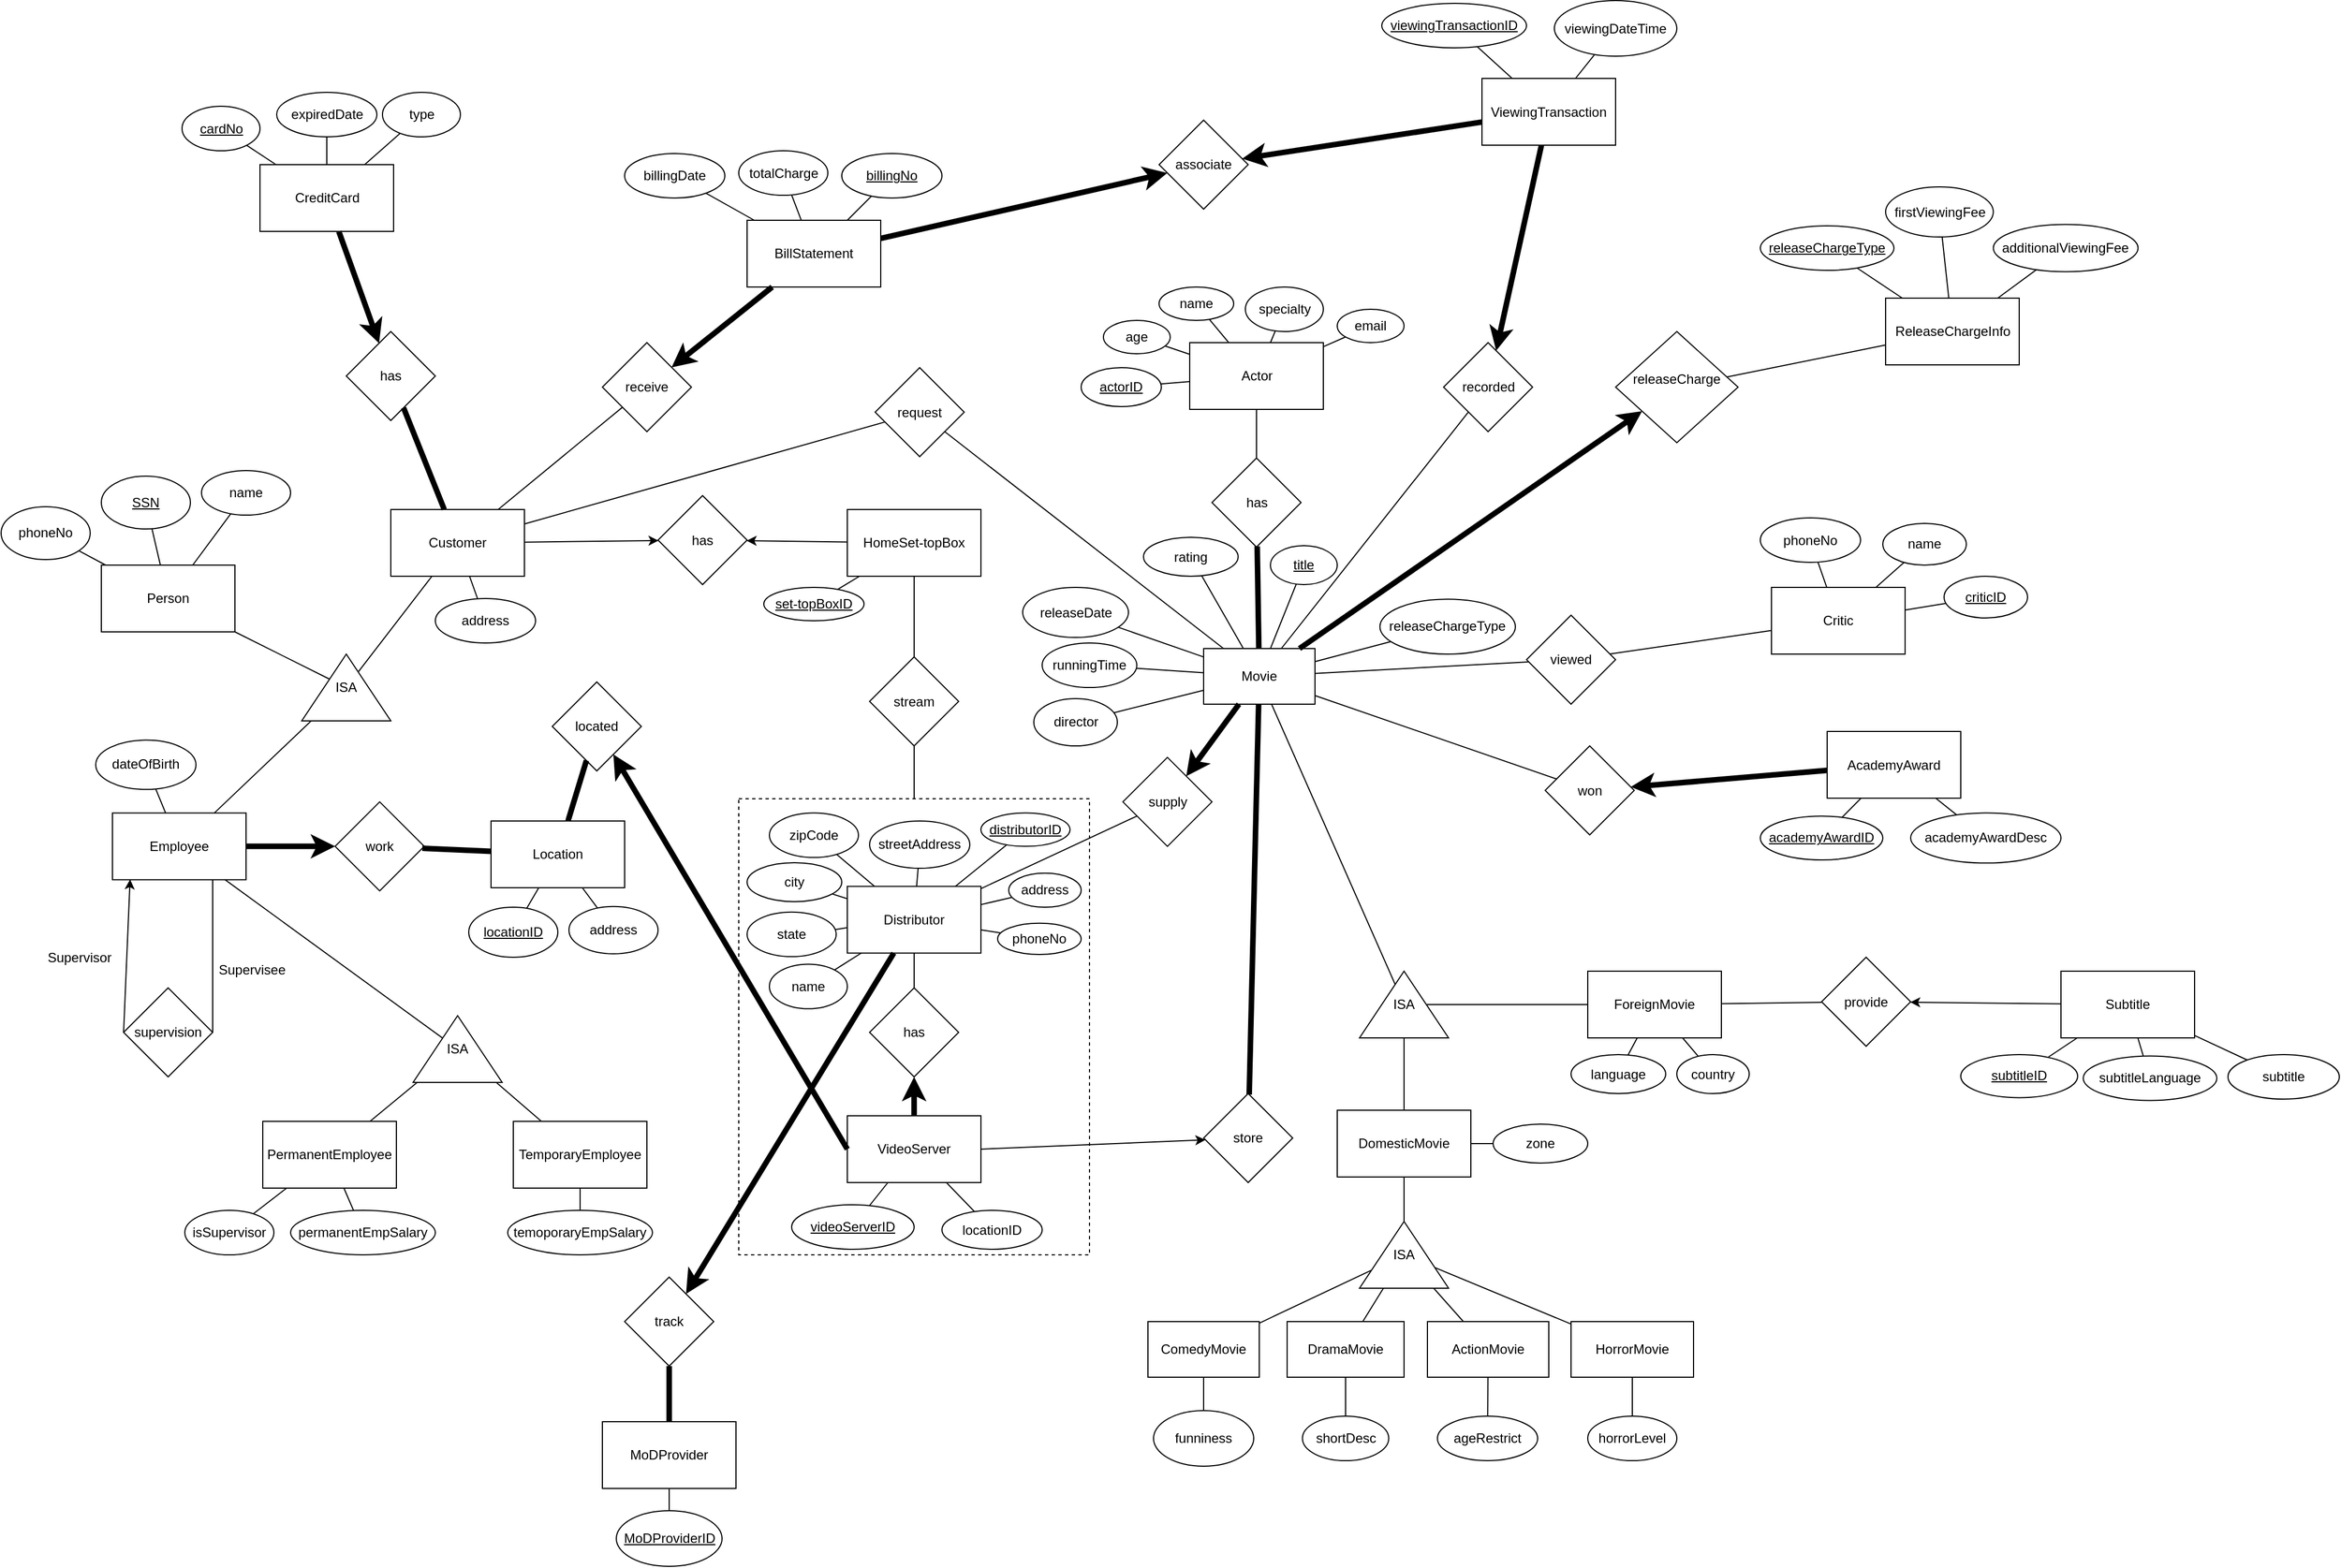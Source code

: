 <mxfile version="21.0.8" type="google"><diagram name="Page-1" id="NaeqsfuzxtuKHwmUQRIC"><mxGraphModel grid="1" page="1" gridSize="10" guides="1" tooltips="1" connect="1" arrows="1" fold="1" pageScale="1" pageWidth="850" pageHeight="1100" math="0" shadow="0"><root><mxCell id="0"/><mxCell id="1" parent="0"/><mxCell id="hzT72d4qorOlu4QPs-4E-82" value="" style="rounded=0;whiteSpace=wrap;html=1;fillStyle=auto;dashed=1;fillColor=none;" vertex="1" parent="1"><mxGeometry x="-257.5" y="90" width="315" height="410" as="geometry"/></mxCell><mxCell id="NThB_Rd1efA3MQMjdHlC-5" value="Movie" style="whiteSpace=wrap;html=1;" vertex="1" parent="1"><mxGeometry x="160" y="-45" width="100" height="50" as="geometry"/></mxCell><mxCell id="NThB_Rd1efA3MQMjdHlC-2" value="VideoServer" style="whiteSpace=wrap;html=1;" vertex="1" parent="1"><mxGeometry x="-160" y="375" width="120" height="60" as="geometry"/></mxCell><mxCell id="NThB_Rd1efA3MQMjdHlC-6" value="&lt;u&gt;title&lt;/u&gt;" style="ellipse;whiteSpace=wrap;html=1;" vertex="1" parent="1"><mxGeometry x="220" y="-137.5" width="60" height="35" as="geometry"/></mxCell><mxCell id="NThB_Rd1efA3MQMjdHlC-7" value="releaseDate" style="ellipse;whiteSpace=wrap;html=1;" vertex="1" parent="1"><mxGeometry x="-2.5" y="-100" width="95" height="45" as="geometry"/></mxCell><mxCell id="NThB_Rd1efA3MQMjdHlC-8" value="rating" style="ellipse;whiteSpace=wrap;html=1;" vertex="1" parent="1"><mxGeometry x="106" y="-145" width="85" height="35" as="geometry"/></mxCell><mxCell id="NThB_Rd1efA3MQMjdHlC-9" value="runningTime" style="ellipse;whiteSpace=wrap;html=1;" vertex="1" parent="1"><mxGeometry x="15" y="-50" width="85" height="40" as="geometry"/></mxCell><mxCell id="NThB_Rd1efA3MQMjdHlC-10" value="director" style="ellipse;whiteSpace=wrap;html=1;" vertex="1" parent="1"><mxGeometry x="7.5" width="75" height="42.5" as="geometry"/></mxCell><mxCell id="NThB_Rd1efA3MQMjdHlC-13" value="ForeignMovie" style="rounded=0;whiteSpace=wrap;html=1;" vertex="1" parent="1"><mxGeometry x="505" y="245" width="120" height="60" as="geometry"/></mxCell><mxCell id="NThB_Rd1efA3MQMjdHlC-14" value="DomesticMovie" style="rounded=0;whiteSpace=wrap;html=1;" vertex="1" parent="1"><mxGeometry x="280" y="370" width="120" height="60" as="geometry"/></mxCell><mxCell id="NThB_Rd1efA3MQMjdHlC-15" value="ISA" style="triangle;whiteSpace=wrap;html=1;direction=north;" vertex="1" parent="1"><mxGeometry x="300" y="245" width="80" height="60" as="geometry"/></mxCell><mxCell id="NThB_Rd1efA3MQMjdHlC-25" value="Critic" style="whiteSpace=wrap;html=1;" vertex="1" parent="1"><mxGeometry x="670" y="-100" width="120" height="60" as="geometry"/></mxCell><mxCell id="NThB_Rd1efA3MQMjdHlC-26" value="phoneNo" style="ellipse;whiteSpace=wrap;html=1;" vertex="1" parent="1"><mxGeometry x="660" y="-162.5" width="90" height="40" as="geometry"/></mxCell><mxCell id="NThB_Rd1efA3MQMjdHlC-27" value="name" style="ellipse;whiteSpace=wrap;html=1;" vertex="1" parent="1"><mxGeometry x="770" y="-157.5" width="75" height="37.5" as="geometry"/></mxCell><mxCell id="NThB_Rd1efA3MQMjdHlC-30" value="AcademyAward" style="whiteSpace=wrap;html=1;" vertex="1" parent="1"><mxGeometry x="720" y="29.5" width="120" height="60" as="geometry"/></mxCell><mxCell id="NThB_Rd1efA3MQMjdHlC-34" value="&lt;u&gt;videoServerID&lt;/u&gt;" style="ellipse;whiteSpace=wrap;html=1;" vertex="1" parent="1"><mxGeometry x="-210" y="455" width="110" height="40" as="geometry"/></mxCell><mxCell id="NThB_Rd1efA3MQMjdHlC-35" value="locationID" style="ellipse;whiteSpace=wrap;html=1;" vertex="1" parent="1"><mxGeometry x="-75" y="460" width="90" height="35" as="geometry"/></mxCell><mxCell id="NThB_Rd1efA3MQMjdHlC-36" value="request" style="rhombus;whiteSpace=wrap;html=1;" vertex="1" parent="1"><mxGeometry x="-135" y="-297.5" width="80" height="80" as="geometry"/></mxCell><mxCell id="NThB_Rd1efA3MQMjdHlC-37" value="stream" style="rhombus;whiteSpace=wrap;html=1;" vertex="1" parent="1"><mxGeometry x="-140" y="-37.5" width="80" height="80" as="geometry"/></mxCell><mxCell id="NThB_Rd1efA3MQMjdHlC-40" value="store" style="rhombus;whiteSpace=wrap;html=1;" vertex="1" parent="1"><mxGeometry x="160" y="355" width="80" height="80" as="geometry"/></mxCell><mxCell id="NThB_Rd1efA3MQMjdHlC-41" value="" style="endArrow=classic;html=1;rounded=0;exitX=1;exitY=0.5;exitDx=0;exitDy=0;" edge="1" parent="1" source="NThB_Rd1efA3MQMjdHlC-2" target="NThB_Rd1efA3MQMjdHlC-40"><mxGeometry width="50" height="50" relative="1" as="geometry"><mxPoint x="160" y="380" as="sourcePoint"/><mxPoint x="210" y="330" as="targetPoint"/></mxGeometry></mxCell><mxCell id="NThB_Rd1efA3MQMjdHlC-42" value="" style="endArrow=none;html=1;rounded=0;strokeWidth=5;" edge="1" parent="1" source="NThB_Rd1efA3MQMjdHlC-40" target="NThB_Rd1efA3MQMjdHlC-5"><mxGeometry width="50" height="50" relative="1" as="geometry"><mxPoint x="160" y="380" as="sourcePoint"/><mxPoint x="210" y="330" as="targetPoint"/></mxGeometry></mxCell><mxCell id="NThB_Rd1efA3MQMjdHlC-43" value="Employee" style="whiteSpace=wrap;html=1;" vertex="1" parent="1"><mxGeometry x="-820" y="102.81" width="120" height="60" as="geometry"/></mxCell><mxCell id="NThB_Rd1efA3MQMjdHlC-44" value="name" style="ellipse;whiteSpace=wrap;html=1;" vertex="1" parent="1"><mxGeometry x="-740" y="-205" width="80" height="40" as="geometry"/></mxCell><mxCell id="NThB_Rd1efA3MQMjdHlC-45" value="&lt;u&gt;SSN&lt;/u&gt;" style="ellipse;whiteSpace=wrap;html=1;" vertex="1" parent="1"><mxGeometry x="-830" y="-200" width="80" height="47.5" as="geometry"/></mxCell><mxCell id="NThB_Rd1efA3MQMjdHlC-46" value="dateOfBirth" style="ellipse;whiteSpace=wrap;html=1;" vertex="1" parent="1"><mxGeometry x="-835" y="37.31" width="90" height="44.37" as="geometry"/></mxCell><mxCell id="NThB_Rd1efA3MQMjdHlC-49" value="phoneNo" style="ellipse;whiteSpace=wrap;html=1;" vertex="1" parent="1"><mxGeometry x="-920" y="-172.5" width="80" height="47.5" as="geometry"/></mxCell><mxCell id="NThB_Rd1efA3MQMjdHlC-52" value="ISA" style="triangle;whiteSpace=wrap;html=1;direction=north;" vertex="1" parent="1"><mxGeometry x="-550" y="285" width="80" height="60" as="geometry"/></mxCell><mxCell id="NThB_Rd1efA3MQMjdHlC-53" value="PermanentEmployee" style="whiteSpace=wrap;html=1;" vertex="1" parent="1"><mxGeometry x="-685" y="380" width="120" height="60" as="geometry"/></mxCell><mxCell id="NThB_Rd1efA3MQMjdHlC-54" value="TemporaryEmployee" style="whiteSpace=wrap;html=1;" vertex="1" parent="1"><mxGeometry x="-460" y="380" width="120" height="60" as="geometry"/></mxCell><mxCell id="NThB_Rd1efA3MQMjdHlC-56" value="&lt;div&gt;Location&lt;/div&gt;" style="whiteSpace=wrap;html=1;" vertex="1" parent="1"><mxGeometry x="-480" y="110" width="120" height="60" as="geometry"/></mxCell><mxCell id="NThB_Rd1efA3MQMjdHlC-57" value="&lt;u&gt;locationID&lt;/u&gt;" style="ellipse;whiteSpace=wrap;html=1;" vertex="1" parent="1"><mxGeometry x="-500" y="187.5" width="80" height="45" as="geometry"/></mxCell><mxCell id="NThB_Rd1efA3MQMjdHlC-58" value="address" style="ellipse;whiteSpace=wrap;html=1;" vertex="1" parent="1"><mxGeometry x="-410" y="186.88" width="80" height="42.5" as="geometry"/></mxCell><mxCell id="NThB_Rd1efA3MQMjdHlC-59" value="work" style="rhombus;whiteSpace=wrap;html=1;" vertex="1" parent="1"><mxGeometry x="-620" y="92.81" width="80" height="80" as="geometry"/></mxCell><mxCell id="NThB_Rd1efA3MQMjdHlC-60" value="located" style="rhombus;whiteSpace=wrap;html=1;" vertex="1" parent="1"><mxGeometry x="-425" y="-15" width="80" height="80" as="geometry"/></mxCell><mxCell id="NThB_Rd1efA3MQMjdHlC-62" value="" style="endArrow=classic;html=1;rounded=0;exitX=0;exitY=0.5;exitDx=0;exitDy=0;strokeWidth=5;" edge="1" parent="1" source="NThB_Rd1efA3MQMjdHlC-2" target="NThB_Rd1efA3MQMjdHlC-60"><mxGeometry width="50" height="50" relative="1" as="geometry"><mxPoint x="-370" y="380" as="sourcePoint"/><mxPoint x="-320" y="330" as="targetPoint"/></mxGeometry></mxCell><mxCell id="NThB_Rd1efA3MQMjdHlC-63" value="" style="endArrow=none;html=1;rounded=0;strokeWidth=5;" edge="1" parent="1" source="NThB_Rd1efA3MQMjdHlC-56" target="NThB_Rd1efA3MQMjdHlC-60"><mxGeometry width="50" height="50" relative="1" as="geometry"><mxPoint x="-370" y="380" as="sourcePoint"/><mxPoint x="-320" y="330" as="targetPoint"/></mxGeometry></mxCell><mxCell id="NThB_Rd1efA3MQMjdHlC-65" value="" style="endArrow=classic;html=1;rounded=0;strokeWidth=5;" edge="1" parent="1" source="NThB_Rd1efA3MQMjdHlC-43" target="NThB_Rd1efA3MQMjdHlC-59"><mxGeometry width="50" height="50" relative="1" as="geometry"><mxPoint x="-590" y="380" as="sourcePoint"/><mxPoint x="-540" y="330" as="targetPoint"/></mxGeometry></mxCell><mxCell id="NThB_Rd1efA3MQMjdHlC-70" value="Person" style="whiteSpace=wrap;html=1;" vertex="1" parent="1"><mxGeometry x="-830" y="-120" width="120" height="60" as="geometry"/></mxCell><mxCell id="NThB_Rd1efA3MQMjdHlC-71" value="ISA" style="triangle;whiteSpace=wrap;html=1;direction=north;" vertex="1" parent="1"><mxGeometry x="-650" y="-40" width="80" height="60" as="geometry"/></mxCell><mxCell id="NThB_Rd1efA3MQMjdHlC-73" value="CreditCard" style="rounded=0;whiteSpace=wrap;html=1;" vertex="1" parent="1"><mxGeometry x="-687.5" y="-480" width="120" height="60" as="geometry"/></mxCell><mxCell id="NThB_Rd1efA3MQMjdHlC-74" value="Customer" style="rounded=0;whiteSpace=wrap;html=1;" vertex="1" parent="1"><mxGeometry x="-570" y="-170" width="120" height="60" as="geometry"/></mxCell><mxCell id="NThB_Rd1efA3MQMjdHlC-76" value="type" style="ellipse;whiteSpace=wrap;html=1;" vertex="1" parent="1"><mxGeometry x="-577.5" y="-545" width="70" height="40" as="geometry"/></mxCell><mxCell id="NThB_Rd1efA3MQMjdHlC-77" value="&lt;u&gt;cardNo&lt;/u&gt;" style="ellipse;whiteSpace=wrap;html=1;" vertex="1" parent="1"><mxGeometry x="-757.5" y="-532.5" width="70" height="40" as="geometry"/></mxCell><mxCell id="NThB_Rd1efA3MQMjdHlC-78" value="expiredDate" style="ellipse;whiteSpace=wrap;html=1;" vertex="1" parent="1"><mxGeometry x="-672.5" y="-545" width="90" height="40" as="geometry"/></mxCell><mxCell id="NThB_Rd1efA3MQMjdHlC-79" value="has" style="rhombus;whiteSpace=wrap;html=1;" vertex="1" parent="1"><mxGeometry x="-610" y="-330" width="80" height="80" as="geometry"/></mxCell><mxCell id="NThB_Rd1efA3MQMjdHlC-80" value="" style="endArrow=none;html=1;rounded=0;" edge="1" parent="1" source="NThB_Rd1efA3MQMjdHlC-78" target="NThB_Rd1efA3MQMjdHlC-73"><mxGeometry width="50" height="50" relative="1" as="geometry"><mxPoint x="-187.5" y="95" as="sourcePoint"/><mxPoint x="-137.5" y="45" as="targetPoint"/></mxGeometry></mxCell><mxCell id="NThB_Rd1efA3MQMjdHlC-81" value="" style="endArrow=none;html=1;rounded=0;" edge="1" parent="1" source="NThB_Rd1efA3MQMjdHlC-76" target="NThB_Rd1efA3MQMjdHlC-73"><mxGeometry width="50" height="50" relative="1" as="geometry"><mxPoint x="-187.5" y="95" as="sourcePoint"/><mxPoint x="-137.5" y="45" as="targetPoint"/></mxGeometry></mxCell><mxCell id="NThB_Rd1efA3MQMjdHlC-82" value="" style="endArrow=none;html=1;rounded=0;" edge="1" parent="1" source="NThB_Rd1efA3MQMjdHlC-73" target="NThB_Rd1efA3MQMjdHlC-77"><mxGeometry width="50" height="50" relative="1" as="geometry"><mxPoint x="-187.5" y="95" as="sourcePoint"/><mxPoint x="-137.5" y="45" as="targetPoint"/></mxGeometry></mxCell><mxCell id="NThB_Rd1efA3MQMjdHlC-83" value="" style="endArrow=classic;html=1;rounded=0;strokeWidth=5;" edge="1" parent="1" source="NThB_Rd1efA3MQMjdHlC-73" target="NThB_Rd1efA3MQMjdHlC-79"><mxGeometry width="50" height="50" relative="1" as="geometry"><mxPoint x="-187.5" y="95" as="sourcePoint"/><mxPoint x="-137.5" y="45" as="targetPoint"/></mxGeometry></mxCell><mxCell id="NThB_Rd1efA3MQMjdHlC-84" value="" style="endArrow=none;html=1;rounded=0;strokeWidth=5;" edge="1" parent="1" source="NThB_Rd1efA3MQMjdHlC-74" target="NThB_Rd1efA3MQMjdHlC-79"><mxGeometry width="50" height="50" relative="1" as="geometry"><mxPoint x="-290" y="40" as="sourcePoint"/><mxPoint x="-240" y="-10" as="targetPoint"/></mxGeometry></mxCell><mxCell id="NThB_Rd1efA3MQMjdHlC-97" value="" style="endArrow=none;html=1;rounded=0;" edge="1" parent="1" source="NThB_Rd1efA3MQMjdHlC-70" target="NThB_Rd1efA3MQMjdHlC-71"><mxGeometry width="50" height="50" relative="1" as="geometry"><mxPoint x="-390" y="-170" as="sourcePoint"/><mxPoint x="-340" y="-220" as="targetPoint"/></mxGeometry></mxCell><mxCell id="NThB_Rd1efA3MQMjdHlC-98" value="" style="endArrow=none;html=1;rounded=0;" edge="1" parent="1" source="NThB_Rd1efA3MQMjdHlC-71" target="NThB_Rd1efA3MQMjdHlC-74"><mxGeometry width="50" height="50" relative="1" as="geometry"><mxPoint x="-390" y="-170" as="sourcePoint"/><mxPoint x="-340" y="-220" as="targetPoint"/></mxGeometry></mxCell><mxCell id="NThB_Rd1efA3MQMjdHlC-99" value="" style="endArrow=none;html=1;rounded=0;" edge="1" parent="1" source="NThB_Rd1efA3MQMjdHlC-71" target="NThB_Rd1efA3MQMjdHlC-43"><mxGeometry width="50" height="50" relative="1" as="geometry"><mxPoint x="-390" y="-170" as="sourcePoint"/><mxPoint x="-340" y="-220" as="targetPoint"/></mxGeometry></mxCell><mxCell id="NThB_Rd1efA3MQMjdHlC-100" value="BillStatement" style="whiteSpace=wrap;html=1;" vertex="1" parent="1"><mxGeometry x="-250" y="-430" width="120" height="60" as="geometry"/></mxCell><mxCell id="NThB_Rd1efA3MQMjdHlC-101" value="billingDate" style="ellipse;whiteSpace=wrap;html=1;" vertex="1" parent="1"><mxGeometry x="-360" y="-490" width="90" height="40" as="geometry"/></mxCell><mxCell id="NThB_Rd1efA3MQMjdHlC-102" value="&lt;u&gt;billingNo&lt;/u&gt;" style="ellipse;whiteSpace=wrap;html=1;" vertex="1" parent="1"><mxGeometry x="-165" y="-490" width="90" height="40" as="geometry"/></mxCell><mxCell id="NThB_Rd1efA3MQMjdHlC-104" value="totalCharge" style="ellipse;whiteSpace=wrap;html=1;" vertex="1" parent="1"><mxGeometry x="-257.5" y="-492.5" width="80" height="40" as="geometry"/></mxCell><mxCell id="NThB_Rd1efA3MQMjdHlC-108" value="" style="endArrow=none;html=1;rounded=0;" edge="1" parent="1" source="NThB_Rd1efA3MQMjdHlC-100" target="NThB_Rd1efA3MQMjdHlC-101"><mxGeometry width="50" height="50" relative="1" as="geometry"><mxPoint x="-40" y="-80" as="sourcePoint"/><mxPoint x="10" y="-130" as="targetPoint"/></mxGeometry></mxCell><mxCell id="NThB_Rd1efA3MQMjdHlC-109" value="" style="endArrow=none;html=1;rounded=0;" edge="1" parent="1" source="NThB_Rd1efA3MQMjdHlC-100" target="NThB_Rd1efA3MQMjdHlC-102"><mxGeometry width="50" height="50" relative="1" as="geometry"><mxPoint x="-40" y="-80" as="sourcePoint"/><mxPoint x="10" y="-130" as="targetPoint"/></mxGeometry></mxCell><mxCell id="NThB_Rd1efA3MQMjdHlC-110" value="" style="endArrow=none;html=1;rounded=0;" edge="1" parent="1" source="NThB_Rd1efA3MQMjdHlC-100" target="NThB_Rd1efA3MQMjdHlC-104"><mxGeometry width="50" height="50" relative="1" as="geometry"><mxPoint x="-40" y="-80" as="sourcePoint"/><mxPoint x="10" y="-130" as="targetPoint"/></mxGeometry></mxCell><mxCell id="NThB_Rd1efA3MQMjdHlC-113" value="receive" style="rhombus;whiteSpace=wrap;html=1;" vertex="1" parent="1"><mxGeometry x="-380" y="-320" width="80" height="80" as="geometry"/></mxCell><mxCell id="NThB_Rd1efA3MQMjdHlC-114" value="" style="endArrow=classic;html=1;rounded=0;strokeWidth=5;" edge="1" parent="1" source="NThB_Rd1efA3MQMjdHlC-100" target="NThB_Rd1efA3MQMjdHlC-113"><mxGeometry width="50" height="50" relative="1" as="geometry"><mxPoint x="-40" y="-80" as="sourcePoint"/><mxPoint x="10" y="-130" as="targetPoint"/></mxGeometry></mxCell><mxCell id="NThB_Rd1efA3MQMjdHlC-115" value="" style="endArrow=none;html=1;rounded=0;" edge="1" parent="1" source="NThB_Rd1efA3MQMjdHlC-74" target="NThB_Rd1efA3MQMjdHlC-113"><mxGeometry width="50" height="50" relative="1" as="geometry"><mxPoint x="-40" y="-80" as="sourcePoint"/><mxPoint x="10" y="-130" as="targetPoint"/></mxGeometry></mxCell><mxCell id="NThB_Rd1efA3MQMjdHlC-117" value="" style="endArrow=none;html=1;rounded=0;" edge="1" parent="1" source="NThB_Rd1efA3MQMjdHlC-5" target="NThB_Rd1efA3MQMjdHlC-10"><mxGeometry width="50" height="50" relative="1" as="geometry"><mxPoint x="290" y="130" as="sourcePoint"/><mxPoint x="470" y="-100" as="targetPoint"/></mxGeometry></mxCell><mxCell id="NThB_Rd1efA3MQMjdHlC-119" value="" style="endArrow=none;html=1;rounded=0;" edge="1" parent="1" source="NThB_Rd1efA3MQMjdHlC-5" target="NThB_Rd1efA3MQMjdHlC-6"><mxGeometry width="50" height="50" relative="1" as="geometry"><mxPoint x="420" y="-50" as="sourcePoint"/><mxPoint x="470" y="-100" as="targetPoint"/></mxGeometry></mxCell><mxCell id="NThB_Rd1efA3MQMjdHlC-120" value="" style="endArrow=none;html=1;rounded=0;" edge="1" parent="1" source="NThB_Rd1efA3MQMjdHlC-5" target="NThB_Rd1efA3MQMjdHlC-8"><mxGeometry width="50" height="50" relative="1" as="geometry"><mxPoint x="420" y="-50" as="sourcePoint"/><mxPoint x="470" y="-100" as="targetPoint"/></mxGeometry></mxCell><mxCell id="NThB_Rd1efA3MQMjdHlC-121" value="" style="endArrow=none;html=1;rounded=0;" edge="1" parent="1" source="NThB_Rd1efA3MQMjdHlC-5" target="NThB_Rd1efA3MQMjdHlC-9"><mxGeometry width="50" height="50" relative="1" as="geometry"><mxPoint x="420" y="-50" as="sourcePoint"/><mxPoint x="470" y="-100" as="targetPoint"/></mxGeometry></mxCell><mxCell id="NThB_Rd1efA3MQMjdHlC-122" value="" style="endArrow=none;html=1;rounded=0;" edge="1" parent="1" source="NThB_Rd1efA3MQMjdHlC-5" target="NThB_Rd1efA3MQMjdHlC-7"><mxGeometry width="50" height="50" relative="1" as="geometry"><mxPoint x="420" y="-50" as="sourcePoint"/><mxPoint x="470" y="-100" as="targetPoint"/></mxGeometry></mxCell><mxCell id="NThB_Rd1efA3MQMjdHlC-137" value="" style="endArrow=none;html=1;rounded=0;" edge="1" parent="1" source="NThB_Rd1efA3MQMjdHlC-26" target="NThB_Rd1efA3MQMjdHlC-25"><mxGeometry width="50" height="50" relative="1" as="geometry"><mxPoint x="850" y="125" as="sourcePoint"/><mxPoint x="900" y="75" as="targetPoint"/></mxGeometry></mxCell><mxCell id="NThB_Rd1efA3MQMjdHlC-138" value="" style="endArrow=none;html=1;rounded=0;" edge="1" parent="1" source="NThB_Rd1efA3MQMjdHlC-27" target="NThB_Rd1efA3MQMjdHlC-25"><mxGeometry width="50" height="50" relative="1" as="geometry"><mxPoint x="850" y="125" as="sourcePoint"/><mxPoint x="900" y="75" as="targetPoint"/></mxGeometry></mxCell><mxCell id="NThB_Rd1efA3MQMjdHlC-139" value="viewed" style="rhombus;whiteSpace=wrap;html=1;" vertex="1" parent="1"><mxGeometry x="449.99" y="-75" width="80" height="80" as="geometry"/></mxCell><mxCell id="NThB_Rd1efA3MQMjdHlC-141" value="" style="endArrow=none;html=1;rounded=0;" edge="1" parent="1" source="NThB_Rd1efA3MQMjdHlC-5" target="NThB_Rd1efA3MQMjdHlC-139"><mxGeometry width="50" height="50" relative="1" as="geometry"><mxPoint x="540" y="90" as="sourcePoint"/><mxPoint x="590" y="40" as="targetPoint"/></mxGeometry></mxCell><mxCell id="NThB_Rd1efA3MQMjdHlC-143" value="" style="endArrow=none;html=1;rounded=0;" edge="1" parent="1" source="NThB_Rd1efA3MQMjdHlC-34" target="NThB_Rd1efA3MQMjdHlC-2"><mxGeometry width="50" height="50" relative="1" as="geometry"><mxPoint x="-77.5" y="285.63" as="sourcePoint"/><mxPoint x="-27.5" y="235.63" as="targetPoint"/></mxGeometry></mxCell><mxCell id="NThB_Rd1efA3MQMjdHlC-144" value="" style="endArrow=none;html=1;rounded=0;" edge="1" parent="1" source="NThB_Rd1efA3MQMjdHlC-35" target="NThB_Rd1efA3MQMjdHlC-2"><mxGeometry width="50" height="50" relative="1" as="geometry"><mxPoint x="-77.5" y="285.63" as="sourcePoint"/><mxPoint x="-27.5" y="235.63" as="targetPoint"/></mxGeometry></mxCell><mxCell id="NThB_Rd1efA3MQMjdHlC-145" value="" style="endArrow=none;html=1;rounded=0;" edge="1" parent="1" source="NThB_Rd1efA3MQMjdHlC-57" target="NThB_Rd1efA3MQMjdHlC-56"><mxGeometry width="50" height="50" relative="1" as="geometry"><mxPoint x="-210" y="270" as="sourcePoint"/><mxPoint x="-160" y="220" as="targetPoint"/></mxGeometry></mxCell><mxCell id="NThB_Rd1efA3MQMjdHlC-146" value="" style="endArrow=none;html=1;rounded=0;" edge="1" parent="1" source="NThB_Rd1efA3MQMjdHlC-58" target="NThB_Rd1efA3MQMjdHlC-56"><mxGeometry width="50" height="50" relative="1" as="geometry"><mxPoint x="-210" y="270" as="sourcePoint"/><mxPoint x="-160" y="220" as="targetPoint"/></mxGeometry></mxCell><mxCell id="NThB_Rd1efA3MQMjdHlC-149" value="won" style="rhombus;whiteSpace=wrap;html=1;" vertex="1" parent="1"><mxGeometry x="466.75" y="42.5" width="80" height="80" as="geometry"/></mxCell><mxCell id="NThB_Rd1efA3MQMjdHlC-158" value="" style="endArrow=none;html=1;rounded=0;" edge="1" parent="1" source="NThB_Rd1efA3MQMjdHlC-15" target="NThB_Rd1efA3MQMjdHlC-5"><mxGeometry width="50" height="50" relative="1" as="geometry"><mxPoint x="240" y="330" as="sourcePoint"/><mxPoint x="290" y="280" as="targetPoint"/></mxGeometry></mxCell><mxCell id="NThB_Rd1efA3MQMjdHlC-159" value="" style="endArrow=none;html=1;rounded=0;" edge="1" parent="1" source="NThB_Rd1efA3MQMjdHlC-14" target="NThB_Rd1efA3MQMjdHlC-15"><mxGeometry width="50" height="50" relative="1" as="geometry"><mxPoint x="240" y="330" as="sourcePoint"/><mxPoint x="290" y="280" as="targetPoint"/></mxGeometry></mxCell><mxCell id="NThB_Rd1efA3MQMjdHlC-160" value="" style="endArrow=none;html=1;rounded=0;" edge="1" parent="1" source="NThB_Rd1efA3MQMjdHlC-13" target="NThB_Rd1efA3MQMjdHlC-15"><mxGeometry width="50" height="50" relative="1" as="geometry"><mxPoint x="240" y="330" as="sourcePoint"/><mxPoint x="290" y="280" as="targetPoint"/></mxGeometry></mxCell><mxCell id="NThB_Rd1efA3MQMjdHlC-167" value="ISA" style="triangle;whiteSpace=wrap;html=1;direction=north;" vertex="1" parent="1"><mxGeometry x="300" y="470" width="80" height="60" as="geometry"/></mxCell><mxCell id="NThB_Rd1efA3MQMjdHlC-168" value="ComedyMovie" style="whiteSpace=wrap;html=1;" vertex="1" parent="1"><mxGeometry x="110" y="560" width="100" height="50" as="geometry"/></mxCell><mxCell id="NThB_Rd1efA3MQMjdHlC-169" value="DramaMovie" style="whiteSpace=wrap;html=1;" vertex="1" parent="1"><mxGeometry x="235" y="560" width="105" height="50" as="geometry"/></mxCell><mxCell id="NThB_Rd1efA3MQMjdHlC-170" value="ActionMovie" style="whiteSpace=wrap;html=1;" vertex="1" parent="1"><mxGeometry x="361" y="560" width="109" height="50" as="geometry"/></mxCell><mxCell id="NThB_Rd1efA3MQMjdHlC-172" value="HorrorMovie" style="whiteSpace=wrap;html=1;" vertex="1" parent="1"><mxGeometry x="490" y="560" width="110" height="50" as="geometry"/></mxCell><mxCell id="NThB_Rd1efA3MQMjdHlC-173" value="" style="endArrow=none;html=1;rounded=0;" edge="1" parent="1" source="NThB_Rd1efA3MQMjdHlC-167" target="NThB_Rd1efA3MQMjdHlC-14"><mxGeometry width="50" height="50" relative="1" as="geometry"><mxPoint x="180" y="440" as="sourcePoint"/><mxPoint x="300" y="370" as="targetPoint"/></mxGeometry></mxCell><mxCell id="NThB_Rd1efA3MQMjdHlC-174" value="" style="endArrow=none;html=1;rounded=0;" edge="1" parent="1" source="NThB_Rd1efA3MQMjdHlC-167" target="NThB_Rd1efA3MQMjdHlC-168"><mxGeometry width="50" height="50" relative="1" as="geometry"><mxPoint x="410" y="470" as="sourcePoint"/><mxPoint x="460" y="420" as="targetPoint"/></mxGeometry></mxCell><mxCell id="NThB_Rd1efA3MQMjdHlC-175" value="" style="endArrow=none;html=1;rounded=0;" edge="1" parent="1" source="NThB_Rd1efA3MQMjdHlC-167" target="NThB_Rd1efA3MQMjdHlC-169"><mxGeometry width="50" height="50" relative="1" as="geometry"><mxPoint x="410" y="470" as="sourcePoint"/><mxPoint x="460" y="420" as="targetPoint"/></mxGeometry></mxCell><mxCell id="NThB_Rd1efA3MQMjdHlC-176" value="" style="endArrow=none;html=1;rounded=0;" edge="1" parent="1" source="NThB_Rd1efA3MQMjdHlC-167" target="NThB_Rd1efA3MQMjdHlC-170"><mxGeometry width="50" height="50" relative="1" as="geometry"><mxPoint x="410" y="470" as="sourcePoint"/><mxPoint x="460" y="420" as="targetPoint"/></mxGeometry></mxCell><mxCell id="NThB_Rd1efA3MQMjdHlC-177" value="" style="endArrow=none;html=1;rounded=0;" edge="1" parent="1" source="NThB_Rd1efA3MQMjdHlC-167" target="NThB_Rd1efA3MQMjdHlC-172"><mxGeometry width="50" height="50" relative="1" as="geometry"><mxPoint x="410" y="470" as="sourcePoint"/><mxPoint x="460" y="420" as="targetPoint"/></mxGeometry></mxCell><mxCell id="NThB_Rd1efA3MQMjdHlC-178" value="funniness" style="ellipse;whiteSpace=wrap;html=1;" vertex="1" parent="1"><mxGeometry x="115" y="640" width="90" height="50" as="geometry"/></mxCell><mxCell id="NThB_Rd1efA3MQMjdHlC-179" value="" style="endArrow=none;html=1;rounded=0;" edge="1" parent="1" source="NThB_Rd1efA3MQMjdHlC-168" target="NThB_Rd1efA3MQMjdHlC-178"><mxGeometry width="50" height="50" relative="1" as="geometry"><mxPoint x="370" y="410" as="sourcePoint"/><mxPoint x="420" y="360" as="targetPoint"/></mxGeometry></mxCell><mxCell id="NThB_Rd1efA3MQMjdHlC-180" value="shortDesc" style="ellipse;whiteSpace=wrap;html=1;" vertex="1" parent="1"><mxGeometry x="248.75" y="645" width="77.5" height="40" as="geometry"/></mxCell><mxCell id="NThB_Rd1efA3MQMjdHlC-181" value="" style="endArrow=none;html=1;rounded=0;" edge="1" parent="1" source="NThB_Rd1efA3MQMjdHlC-169" target="NThB_Rd1efA3MQMjdHlC-180"><mxGeometry width="50" height="50" relative="1" as="geometry"><mxPoint x="370" y="410" as="sourcePoint"/><mxPoint x="420" y="360" as="targetPoint"/></mxGeometry></mxCell><mxCell id="NThB_Rd1efA3MQMjdHlC-182" value="" style="endArrow=none;html=1;rounded=0;" edge="1" parent="1" source="NThB_Rd1efA3MQMjdHlC-52" target="NThB_Rd1efA3MQMjdHlC-43"><mxGeometry width="50" height="50" relative="1" as="geometry"><mxPoint x="-650" y="270" as="sourcePoint"/><mxPoint x="-600" y="220" as="targetPoint"/></mxGeometry></mxCell><mxCell id="NThB_Rd1efA3MQMjdHlC-183" value="" style="endArrow=none;html=1;rounded=0;" edge="1" parent="1" source="NThB_Rd1efA3MQMjdHlC-53" target="NThB_Rd1efA3MQMjdHlC-52"><mxGeometry width="50" height="50" relative="1" as="geometry"><mxPoint x="-650" y="270" as="sourcePoint"/><mxPoint x="-600" y="220" as="targetPoint"/></mxGeometry></mxCell><mxCell id="NThB_Rd1efA3MQMjdHlC-184" value="" style="endArrow=none;html=1;rounded=0;" edge="1" parent="1" source="NThB_Rd1efA3MQMjdHlC-52" target="NThB_Rd1efA3MQMjdHlC-54"><mxGeometry width="50" height="50" relative="1" as="geometry"><mxPoint x="-650" y="270" as="sourcePoint"/><mxPoint x="-600" y="220" as="targetPoint"/></mxGeometry></mxCell><mxCell id="NThB_Rd1efA3MQMjdHlC-186" value="" style="endArrow=none;html=1;rounded=0;" edge="1" parent="1" source="NThB_Rd1efA3MQMjdHlC-46" target="NThB_Rd1efA3MQMjdHlC-43"><mxGeometry width="50" height="50" relative="1" as="geometry"><mxPoint x="-650" y="270" as="sourcePoint"/><mxPoint x="-600" y="220" as="targetPoint"/></mxGeometry></mxCell><mxCell id="NThB_Rd1efA3MQMjdHlC-194" value="" style="endArrow=none;html=1;rounded=0;" edge="1" parent="1" source="NThB_Rd1efA3MQMjdHlC-45" target="NThB_Rd1efA3MQMjdHlC-70"><mxGeometry width="50" height="50" relative="1" as="geometry"><mxPoint x="-560" y="30" as="sourcePoint"/><mxPoint x="-510" y="-20" as="targetPoint"/></mxGeometry></mxCell><mxCell id="NThB_Rd1efA3MQMjdHlC-195" value="" style="endArrow=none;html=1;rounded=0;" edge="1" parent="1" source="NThB_Rd1efA3MQMjdHlC-44" target="NThB_Rd1efA3MQMjdHlC-70"><mxGeometry width="50" height="50" relative="1" as="geometry"><mxPoint x="-560" y="30" as="sourcePoint"/><mxPoint x="-510" y="-20" as="targetPoint"/></mxGeometry></mxCell><mxCell id="NThB_Rd1efA3MQMjdHlC-196" value="" style="endArrow=none;html=1;rounded=0;" edge="1" parent="1" source="NThB_Rd1efA3MQMjdHlC-70" target="NThB_Rd1efA3MQMjdHlC-49"><mxGeometry width="50" height="50" relative="1" as="geometry"><mxPoint x="-560" y="30" as="sourcePoint"/><mxPoint x="-510" y="-20" as="targetPoint"/></mxGeometry></mxCell><mxCell id="NThB_Rd1efA3MQMjdHlC-197" value="HomeSet-topBox" style="whiteSpace=wrap;html=1;" vertex="1" parent="1"><mxGeometry x="-160" y="-170" width="120" height="60" as="geometry"/></mxCell><mxCell id="NThB_Rd1efA3MQMjdHlC-213" value="" style="endArrow=none;html=1;rounded=0;" edge="1" parent="1" source="NThB_Rd1efA3MQMjdHlC-36" target="NThB_Rd1efA3MQMjdHlC-5"><mxGeometry width="50" height="50" relative="1" as="geometry"><mxPoint x="-250" y="-130" as="sourcePoint"/><mxPoint x="-200" y="-180" as="targetPoint"/></mxGeometry></mxCell><mxCell id="NThB_Rd1efA3MQMjdHlC-214" value="has" style="rhombus;whiteSpace=wrap;html=1;" vertex="1" parent="1"><mxGeometry x="-330" y="-182.5" width="80" height="80" as="geometry"/></mxCell><mxCell id="NThB_Rd1efA3MQMjdHlC-215" value="" style="endArrow=none;html=1;rounded=0;" edge="1" parent="1" source="NThB_Rd1efA3MQMjdHlC-37" target="NThB_Rd1efA3MQMjdHlC-197"><mxGeometry width="50" height="50" relative="1" as="geometry"><mxPoint x="-250" y="-100" as="sourcePoint"/><mxPoint x="-200" y="-150" as="targetPoint"/></mxGeometry></mxCell><mxCell id="NThB_Rd1efA3MQMjdHlC-223" value="" style="endArrow=classic;html=1;rounded=0;" edge="1" parent="1" source="NThB_Rd1efA3MQMjdHlC-74" target="NThB_Rd1efA3MQMjdHlC-214"><mxGeometry width="50" height="50" relative="1" as="geometry"><mxPoint x="-250" y="-100" as="sourcePoint"/><mxPoint x="-200" y="-150" as="targetPoint"/></mxGeometry></mxCell><mxCell id="hzT72d4qorOlu4QPs-4E-2" value="Subtitle" style="whiteSpace=wrap;html=1;" vertex="1" parent="1"><mxGeometry x="930" y="245" width="120" height="60" as="geometry"/></mxCell><mxCell id="hzT72d4qorOlu4QPs-4E-15" value="&lt;u&gt;subtitleID&lt;/u&gt;" style="ellipse;whiteSpace=wrap;html=1;" vertex="1" parent="1"><mxGeometry x="840" y="320" width="105" height="38.75" as="geometry"/></mxCell><mxCell id="hzT72d4qorOlu4QPs-4E-16" value="" style="endArrow=none;html=1;rounded=0;" edge="1" parent="1" source="hzT72d4qorOlu4QPs-4E-15" target="hzT72d4qorOlu4QPs-4E-2"><mxGeometry width="50" height="50" relative="1" as="geometry"><mxPoint x="960" y="473.75" as="sourcePoint"/><mxPoint x="970.6" y="287.5" as="targetPoint"/></mxGeometry></mxCell><mxCell id="hzT72d4qorOlu4QPs-4E-17" value="subtitle" style="ellipse;whiteSpace=wrap;html=1;" vertex="1" parent="1"><mxGeometry x="1080" y="320" width="100" height="40" as="geometry"/></mxCell><mxCell id="hzT72d4qorOlu4QPs-4E-18" value="" style="endArrow=none;html=1;rounded=0;" edge="1" parent="1" source="hzT72d4qorOlu4QPs-4E-17" target="hzT72d4qorOlu4QPs-4E-2"><mxGeometry width="50" height="50" relative="1" as="geometry"><mxPoint x="1056.32" y="469.25" as="sourcePoint"/><mxPoint x="1025.004" y="291.25" as="targetPoint"/></mxGeometry></mxCell><mxCell id="hzT72d4qorOlu4QPs-4E-22" value="" style="endArrow=none;html=1;rounded=0;" edge="1" parent="1" source="NThB_Rd1efA3MQMjdHlC-139" target="NThB_Rd1efA3MQMjdHlC-25"><mxGeometry width="50" height="50" relative="1" as="geometry"><mxPoint x="490" y="90" as="sourcePoint"/><mxPoint x="540" y="40" as="targetPoint"/></mxGeometry></mxCell><mxCell id="hzT72d4qorOlu4QPs-4E-26" value="&lt;u&gt;criticID&lt;/u&gt;" style="ellipse;whiteSpace=wrap;html=1;" vertex="1" parent="1"><mxGeometry x="825" y="-110" width="75" height="37.5" as="geometry"/></mxCell><mxCell id="hzT72d4qorOlu4QPs-4E-27" value="" style="endArrow=none;html=1;rounded=0;" edge="1" parent="1" source="hzT72d4qorOlu4QPs-4E-26" target="NThB_Rd1efA3MQMjdHlC-25"><mxGeometry width="50" height="50" relative="1" as="geometry"><mxPoint x="910.5" y="185" as="sourcePoint"/><mxPoint x="824.5" y="-40" as="targetPoint"/></mxGeometry></mxCell><mxCell id="hzT72d4qorOlu4QPs-4E-38" value="academyAwardDesc" style="ellipse;whiteSpace=wrap;html=1;" vertex="1" parent="1"><mxGeometry x="795" y="102.81" width="135" height="45" as="geometry"/></mxCell><mxCell id="hzT72d4qorOlu4QPs-4E-40" value="" style="endArrow=none;html=1;rounded=0;" edge="1" parent="1" source="NThB_Rd1efA3MQMjdHlC-30" target="hzT72d4qorOlu4QPs-4E-38"><mxGeometry width="50" height="50" relative="1" as="geometry"><mxPoint x="740" y="90" as="sourcePoint"/><mxPoint x="790" y="40" as="targetPoint"/></mxGeometry></mxCell><mxCell id="hzT72d4qorOlu4QPs-4E-41" value="" style="endArrow=none;html=1;rounded=0;" edge="1" parent="1" source="NThB_Rd1efA3MQMjdHlC-5" target="NThB_Rd1efA3MQMjdHlC-149"><mxGeometry width="50" height="50" relative="1" as="geometry"><mxPoint x="740" y="90" as="sourcePoint"/><mxPoint x="790" y="40" as="targetPoint"/></mxGeometry></mxCell><mxCell id="hzT72d4qorOlu4QPs-4E-45" value="&lt;u&gt;academyAwardID&lt;/u&gt;" style="ellipse;whiteSpace=wrap;html=1;" vertex="1" parent="1"><mxGeometry x="660" y="105.63" width="110" height="39.37" as="geometry"/></mxCell><mxCell id="hzT72d4qorOlu4QPs-4E-46" value="" style="endArrow=none;html=1;rounded=0;" edge="1" parent="1" source="NThB_Rd1efA3MQMjdHlC-30" target="hzT72d4qorOlu4QPs-4E-45"><mxGeometry width="50" height="50" relative="1" as="geometry"><mxPoint x="667" y="100" as="sourcePoint"/><mxPoint x="635" y="50" as="targetPoint"/></mxGeometry></mxCell><mxCell id="hzT72d4qorOlu4QPs-4E-48" value="" style="endArrow=classic;html=1;rounded=0;strokeWidth=5;" edge="1" parent="1" source="NThB_Rd1efA3MQMjdHlC-30" target="NThB_Rd1efA3MQMjdHlC-149"><mxGeometry width="50" height="50" relative="1" as="geometry"><mxPoint x="590" y="120" as="sourcePoint"/><mxPoint x="640" y="70" as="targetPoint"/></mxGeometry></mxCell><mxCell id="hzT72d4qorOlu4QPs-4E-73" value="" style="endArrow=classic;html=1;rounded=0;strokeWidth=5;" edge="1" parent="1" source="NThB_Rd1efA3MQMjdHlC-5" target="hzT72d4qorOlu4QPs-4E-194"><mxGeometry width="50" height="50" relative="1" as="geometry"><mxPoint x="320" y="-250" as="sourcePoint"/><mxPoint x="413.234" y="-159.194" as="targetPoint"/></mxGeometry></mxCell><mxCell id="hzT72d4qorOlu4QPs-4E-76" value="" style="endArrow=none;html=1;rounded=0;" edge="1" parent="1" source="NThB_Rd1efA3MQMjdHlC-74" target="NThB_Rd1efA3MQMjdHlC-36"><mxGeometry width="50" height="50" relative="1" as="geometry"><mxPoint x="-100" as="sourcePoint"/><mxPoint x="-50" y="-50" as="targetPoint"/></mxGeometry></mxCell><mxCell id="hzT72d4qorOlu4QPs-4E-77" value="Distributor" style="whiteSpace=wrap;html=1;" vertex="1" parent="1"><mxGeometry x="-160" y="168.75" width="120" height="60" as="geometry"/></mxCell><mxCell id="hzT72d4qorOlu4QPs-4E-78" value="has" style="rhombus;whiteSpace=wrap;html=1;" vertex="1" parent="1"><mxGeometry x="-140" y="260" width="80" height="80" as="geometry"/></mxCell><mxCell id="hzT72d4qorOlu4QPs-4E-79" value="" style="endArrow=none;html=1;rounded=0;strokeWidth=1;" edge="1" parent="1" source="hzT72d4qorOlu4QPs-4E-78" target="hzT72d4qorOlu4QPs-4E-77"><mxGeometry width="50" height="50" relative="1" as="geometry"><mxPoint x="-180" y="231.88" as="sourcePoint"/><mxPoint x="-130" y="181.88" as="targetPoint"/></mxGeometry></mxCell><mxCell id="hzT72d4qorOlu4QPs-4E-80" value="" style="endArrow=classic;html=1;rounded=0;strokeWidth=5;" edge="1" parent="1" source="NThB_Rd1efA3MQMjdHlC-2" target="hzT72d4qorOlu4QPs-4E-78"><mxGeometry width="50" height="50" relative="1" as="geometry"><mxPoint x="-200" y="361.88" as="sourcePoint"/><mxPoint x="-150" y="311.88" as="targetPoint"/></mxGeometry></mxCell><mxCell id="hzT72d4qorOlu4QPs-4E-83" value="" style="endArrow=none;html=1;rounded=0;" edge="1" parent="1" source="NThB_Rd1efA3MQMjdHlC-37" target="hzT72d4qorOlu4QPs-4E-82"><mxGeometry width="50" height="50" relative="1" as="geometry"><mxPoint x="-180" y="250" as="sourcePoint"/><mxPoint x="-130" y="200" as="targetPoint"/></mxGeometry></mxCell><mxCell id="hzT72d4qorOlu4QPs-4E-84" value="MoDProvider" style="whiteSpace=wrap;html=1;" vertex="1" parent="1"><mxGeometry x="-380" y="650" width="120" height="60" as="geometry"/></mxCell><mxCell id="hzT72d4qorOlu4QPs-4E-85" value="name" style="ellipse;whiteSpace=wrap;html=1;" vertex="1" parent="1"><mxGeometry x="-230" y="238.75" width="70" height="40" as="geometry"/></mxCell><mxCell id="hzT72d4qorOlu4QPs-4E-86" value="address" style="ellipse;whiteSpace=wrap;html=1;" vertex="1" parent="1"><mxGeometry x="-15" y="156.88" width="65" height="30.62" as="geometry"/></mxCell><mxCell id="hzT72d4qorOlu4QPs-4E-87" value="city" style="ellipse;whiteSpace=wrap;html=1;" vertex="1" parent="1"><mxGeometry x="-250" y="147.5" width="85" height="35" as="geometry"/></mxCell><mxCell id="hzT72d4qorOlu4QPs-4E-88" value="" style="endArrow=none;html=1;rounded=0;" edge="1" parent="1" source="hzT72d4qorOlu4QPs-4E-77" target="hzT72d4qorOlu4QPs-4E-87"><mxGeometry width="50" height="50" relative="1" as="geometry"><mxPoint x="-30" y="160" as="sourcePoint"/><mxPoint x="20" y="110" as="targetPoint"/></mxGeometry></mxCell><mxCell id="hzT72d4qorOlu4QPs-4E-89" value="" style="endArrow=none;html=1;rounded=0;" edge="1" parent="1" source="hzT72d4qorOlu4QPs-4E-77" target="hzT72d4qorOlu4QPs-4E-85"><mxGeometry width="50" height="50" relative="1" as="geometry"><mxPoint x="-100" y="130" as="sourcePoint"/><mxPoint x="-50" y="80" as="targetPoint"/></mxGeometry></mxCell><mxCell id="hzT72d4qorOlu4QPs-4E-90" value="" style="endArrow=none;html=1;rounded=0;" edge="1" parent="1" source="hzT72d4qorOlu4QPs-4E-86" target="hzT72d4qorOlu4QPs-4E-77"><mxGeometry width="50" height="50" relative="1" as="geometry"><mxPoint x="-130" y="280" as="sourcePoint"/><mxPoint x="-80" y="230" as="targetPoint"/></mxGeometry></mxCell><mxCell id="hzT72d4qorOlu4QPs-4E-92" value="track" style="rhombus;whiteSpace=wrap;html=1;" vertex="1" parent="1"><mxGeometry x="-360" y="520" width="80" height="80" as="geometry"/></mxCell><mxCell id="hzT72d4qorOlu4QPs-4E-93" value="zipCode" style="ellipse;whiteSpace=wrap;html=1;" vertex="1" parent="1"><mxGeometry x="-230" y="102.81" width="80" height="40" as="geometry"/></mxCell><mxCell id="hzT72d4qorOlu4QPs-4E-94" value="" style="endArrow=none;html=1;rounded=0;" edge="1" parent="1" source="hzT72d4qorOlu4QPs-4E-93" target="hzT72d4qorOlu4QPs-4E-77"><mxGeometry width="50" height="50" relative="1" as="geometry"><mxPoint x="-317.5" y="300.62" as="sourcePoint"/><mxPoint x="-227.5" y="203.62" as="targetPoint"/></mxGeometry></mxCell><mxCell id="hzT72d4qorOlu4QPs-4E-95" value="streetAddress" style="ellipse;whiteSpace=wrap;html=1;" vertex="1" parent="1"><mxGeometry x="-140" y="110" width="90" height="42.5" as="geometry"/></mxCell><mxCell id="hzT72d4qorOlu4QPs-4E-96" value="" style="endArrow=none;html=1;rounded=0;" edge="1" parent="1" source="hzT72d4qorOlu4QPs-4E-95" target="hzT72d4qorOlu4QPs-4E-77"><mxGeometry width="50" height="50" relative="1" as="geometry"><mxPoint x="-355" y="166.62" as="sourcePoint"/><mxPoint x="-166.5" y="50" as="targetPoint"/></mxGeometry></mxCell><mxCell id="hzT72d4qorOlu4QPs-4E-97" value="state" style="ellipse;whiteSpace=wrap;html=1;" vertex="1" parent="1"><mxGeometry x="-250" y="191.88" width="80" height="40" as="geometry"/></mxCell><mxCell id="hzT72d4qorOlu4QPs-4E-98" value="" style="endArrow=none;html=1;rounded=0;" edge="1" parent="1" source="hzT72d4qorOlu4QPs-4E-97" target="hzT72d4qorOlu4QPs-4E-77"><mxGeometry width="50" height="50" relative="1" as="geometry"><mxPoint x="-265" y="151.62" as="sourcePoint"/><mxPoint x="-67" y="109" as="targetPoint"/></mxGeometry></mxCell><mxCell id="hzT72d4qorOlu4QPs-4E-99" value="phoneNo" style="ellipse;whiteSpace=wrap;html=1;" vertex="1" parent="1"><mxGeometry x="-25" y="201.88" width="75" height="28.12" as="geometry"/></mxCell><mxCell id="hzT72d4qorOlu4QPs-4E-100" value="" style="endArrow=none;html=1;rounded=0;" edge="1" parent="1" source="hzT72d4qorOlu4QPs-4E-99" target="hzT72d4qorOlu4QPs-4E-77"><mxGeometry width="50" height="50" relative="1" as="geometry"><mxPoint x="-170" y="322.5" as="sourcePoint"/><mxPoint x="-70.608" y="189.38" as="targetPoint"/></mxGeometry></mxCell><mxCell id="hzT72d4qorOlu4QPs-4E-102" value="" style="endArrow=none;html=1;rounded=0;strokeWidth=5;" edge="1" parent="1" source="hzT72d4qorOlu4QPs-4E-84" target="hzT72d4qorOlu4QPs-4E-92"><mxGeometry width="50" height="50" relative="1" as="geometry"><mxPoint x="-230" y="580" as="sourcePoint"/><mxPoint x="-180" y="530" as="targetPoint"/></mxGeometry></mxCell><mxCell id="hzT72d4qorOlu4QPs-4E-103" value="" style="endArrow=classic;html=1;rounded=0;strokeWidth=5;" edge="1" parent="1" source="hzT72d4qorOlu4QPs-4E-77" target="hzT72d4qorOlu4QPs-4E-92"><mxGeometry width="50" height="50" relative="1" as="geometry"><mxPoint x="-130" y="310" as="sourcePoint"/><mxPoint x="-80" y="260" as="targetPoint"/></mxGeometry></mxCell><mxCell id="hzT72d4qorOlu4QPs-4E-104" value="supervision" style="rhombus;whiteSpace=wrap;html=1;" vertex="1" parent="1"><mxGeometry x="-810" y="260" width="80" height="80" as="geometry"/></mxCell><mxCell id="hzT72d4qorOlu4QPs-4E-105" value="" style="endArrow=none;html=1;rounded=0;entryX=0.75;entryY=1;entryDx=0;entryDy=0;exitX=1;exitY=0.5;exitDx=0;exitDy=0;" edge="1" parent="1" source="hzT72d4qorOlu4QPs-4E-104" target="NThB_Rd1efA3MQMjdHlC-43"><mxGeometry width="50" height="50" relative="1" as="geometry"><mxPoint x="-471.3" y="27.5" as="sourcePoint"/><mxPoint x="-660" y="228" as="targetPoint"/></mxGeometry></mxCell><mxCell id="hzT72d4qorOlu4QPs-4E-106" value="" style="endArrow=classic;html=1;rounded=0;entryX=0.132;entryY=0.994;entryDx=0;entryDy=0;entryPerimeter=0;exitX=0;exitY=0.5;exitDx=0;exitDy=0;" edge="1" parent="1" source="hzT72d4qorOlu4QPs-4E-104" target="NThB_Rd1efA3MQMjdHlC-43"><mxGeometry width="50" height="50" relative="1" as="geometry"><mxPoint x="-809.7" y="217.5" as="sourcePoint"/><mxPoint x="-730" y="180" as="targetPoint"/></mxGeometry></mxCell><mxCell id="hzT72d4qorOlu4QPs-4E-110" value="" style="endArrow=none;html=1;rounded=0;strokeWidth=5;" edge="1" parent="1" source="NThB_Rd1efA3MQMjdHlC-59" target="NThB_Rd1efA3MQMjdHlC-56"><mxGeometry width="50" height="50" relative="1" as="geometry"><mxPoint x="-490" y="280" as="sourcePoint"/><mxPoint x="-440" y="230" as="targetPoint"/></mxGeometry></mxCell><mxCell id="hzT72d4qorOlu4QPs-4E-130" value="Supervisor" style="text;html=1;align=center;verticalAlign=middle;resizable=0;points=[];autosize=1;strokeColor=none;fillColor=none;" vertex="1" parent="1"><mxGeometry x="-890" y="217.5" width="80" height="30" as="geometry"/></mxCell><mxCell id="hzT72d4qorOlu4QPs-4E-131" value="Supervisee" style="text;html=1;align=center;verticalAlign=middle;resizable=0;points=[];autosize=1;strokeColor=none;fillColor=none;" vertex="1" parent="1"><mxGeometry x="-740" y="228.75" width="90" height="30" as="geometry"/></mxCell><mxCell id="hzT72d4qorOlu4QPs-4E-132" value="isSupervisor" style="ellipse;whiteSpace=wrap;html=1;" vertex="1" parent="1"><mxGeometry x="-755" y="460" width="80" height="40" as="geometry"/></mxCell><mxCell id="hzT72d4qorOlu4QPs-4E-133" value="" style="endArrow=none;html=1;rounded=0;" edge="1" parent="1" source="hzT72d4qorOlu4QPs-4E-132" target="NThB_Rd1efA3MQMjdHlC-53"><mxGeometry width="50" height="50" relative="1" as="geometry"><mxPoint x="-780" y="520" as="sourcePoint"/><mxPoint x="-730" y="470" as="targetPoint"/></mxGeometry></mxCell><mxCell id="hzT72d4qorOlu4QPs-4E-135" value="supply" style="rhombus;whiteSpace=wrap;html=1;" vertex="1" parent="1"><mxGeometry x="87.5" y="52.81" width="80" height="80" as="geometry"/></mxCell><mxCell id="hzT72d4qorOlu4QPs-4E-136" value="&lt;u&gt;distributorID&lt;/u&gt;" style="ellipse;whiteSpace=wrap;html=1;" vertex="1" parent="1"><mxGeometry x="-40" y="102.81" width="80" height="30" as="geometry"/></mxCell><mxCell id="hzT72d4qorOlu4QPs-4E-137" value="" style="endArrow=none;html=1;rounded=0;" edge="1" parent="1" source="hzT72d4qorOlu4QPs-4E-136" target="hzT72d4qorOlu4QPs-4E-77"><mxGeometry width="50" height="50" relative="1" as="geometry"><mxPoint x="90" y="230" as="sourcePoint"/><mxPoint x="140" y="180" as="targetPoint"/></mxGeometry></mxCell><mxCell id="hzT72d4qorOlu4QPs-4E-138" value="" style="endArrow=classic;html=1;rounded=0;strokeWidth=5;" edge="1" parent="1" source="NThB_Rd1efA3MQMjdHlC-5" target="hzT72d4qorOlu4QPs-4E-135"><mxGeometry width="50" height="50" relative="1" as="geometry"><mxPoint x="155" y="160" as="sourcePoint"/><mxPoint x="205" y="110" as="targetPoint"/></mxGeometry></mxCell><mxCell id="hzT72d4qorOlu4QPs-4E-139" value="" style="endArrow=none;html=1;rounded=0;" edge="1" parent="1" source="hzT72d4qorOlu4QPs-4E-77" target="hzT72d4qorOlu4QPs-4E-135"><mxGeometry width="50" height="50" relative="1" as="geometry"><mxPoint x="110" y="220" as="sourcePoint"/><mxPoint x="160" y="170" as="targetPoint"/></mxGeometry></mxCell><mxCell id="hzT72d4qorOlu4QPs-4E-142" value="Actor" style="whiteSpace=wrap;html=1;" vertex="1" parent="1"><mxGeometry x="147.5" y="-320" width="120" height="60" as="geometry"/></mxCell><mxCell id="hzT72d4qorOlu4QPs-4E-143" value="name" style="ellipse;whiteSpace=wrap;html=1;" vertex="1" parent="1"><mxGeometry x="120" y="-370" width="67" height="30" as="geometry"/></mxCell><mxCell id="hzT72d4qorOlu4QPs-4E-144" value="age" style="ellipse;whiteSpace=wrap;html=1;" vertex="1" parent="1"><mxGeometry x="70" y="-340" width="60" height="30" as="geometry"/></mxCell><mxCell id="hzT72d4qorOlu4QPs-4E-145" value="email" style="ellipse;whiteSpace=wrap;html=1;" vertex="1" parent="1"><mxGeometry x="280" y="-350" width="60" height="30" as="geometry"/></mxCell><mxCell id="hzT72d4qorOlu4QPs-4E-146" value="specialty" style="ellipse;whiteSpace=wrap;html=1;" vertex="1" parent="1"><mxGeometry x="197.5" y="-370" width="70" height="40" as="geometry"/></mxCell><mxCell id="hzT72d4qorOlu4QPs-4E-147" value="has" style="rhombus;whiteSpace=wrap;html=1;" vertex="1" parent="1"><mxGeometry x="167.5" y="-216.25" width="80" height="80" as="geometry"/></mxCell><mxCell id="hzT72d4qorOlu4QPs-4E-149" value="" style="endArrow=none;html=1;rounded=0;" edge="1" parent="1" source="hzT72d4qorOlu4QPs-4E-144" target="hzT72d4qorOlu4QPs-4E-142"><mxGeometry width="50" height="50" relative="1" as="geometry"><mxPoint x="70" y="-230" as="sourcePoint"/><mxPoint x="120" y="-280" as="targetPoint"/></mxGeometry></mxCell><mxCell id="hzT72d4qorOlu4QPs-4E-150" value="" style="endArrow=none;html=1;rounded=0;" edge="1" parent="1" source="hzT72d4qorOlu4QPs-4E-142" target="hzT72d4qorOlu4QPs-4E-145"><mxGeometry width="50" height="50" relative="1" as="geometry"><mxPoint x="280" y="-260" as="sourcePoint"/><mxPoint x="330" y="-310" as="targetPoint"/></mxGeometry></mxCell><mxCell id="hzT72d4qorOlu4QPs-4E-151" value="" style="endArrow=none;html=1;rounded=0;" edge="1" parent="1" source="hzT72d4qorOlu4QPs-4E-146" target="hzT72d4qorOlu4QPs-4E-142"><mxGeometry width="50" height="50" relative="1" as="geometry"><mxPoint x="210" y="-410" as="sourcePoint"/><mxPoint x="260" y="-460" as="targetPoint"/></mxGeometry></mxCell><mxCell id="hzT72d4qorOlu4QPs-4E-152" value="" style="endArrow=none;html=1;rounded=0;" edge="1" parent="1" source="hzT72d4qorOlu4QPs-4E-143" target="hzT72d4qorOlu4QPs-4E-142"><mxGeometry width="50" height="50" relative="1" as="geometry"><mxPoint x="140" y="-380" as="sourcePoint"/><mxPoint x="190" y="-430" as="targetPoint"/></mxGeometry></mxCell><mxCell id="hzT72d4qorOlu4QPs-4E-154" value="" style="endArrow=none;html=1;rounded=0;strokeWidth=5;" edge="1" parent="1" source="NThB_Rd1efA3MQMjdHlC-5" target="hzT72d4qorOlu4QPs-4E-147"><mxGeometry width="50" height="50" relative="1" as="geometry"><mxPoint x="50" y="-150" as="sourcePoint"/><mxPoint x="100" y="-200" as="targetPoint"/></mxGeometry></mxCell><mxCell id="hzT72d4qorOlu4QPs-4E-155" value="" style="endArrow=none;html=1;rounded=0;" edge="1" parent="1" source="hzT72d4qorOlu4QPs-4E-142" target="hzT72d4qorOlu4QPs-4E-147"><mxGeometry width="50" height="50" relative="1" as="geometry"><mxPoint x="50" y="-150" as="sourcePoint"/><mxPoint x="100" y="-200" as="targetPoint"/></mxGeometry></mxCell><mxCell id="hzT72d4qorOlu4QPs-4E-158" value="&lt;u&gt;MoDProviderID&lt;/u&gt;" style="ellipse;whiteSpace=wrap;html=1;" vertex="1" parent="1"><mxGeometry x="-367.5" y="730" width="95" height="50" as="geometry"/></mxCell><mxCell id="hzT72d4qorOlu4QPs-4E-159" value="" style="endArrow=none;html=1;rounded=0;" edge="1" parent="1" source="hzT72d4qorOlu4QPs-4E-158" target="hzT72d4qorOlu4QPs-4E-84"><mxGeometry width="50" height="50" relative="1" as="geometry"><mxPoint x="-210" y="750" as="sourcePoint"/><mxPoint x="-160" y="700" as="targetPoint"/></mxGeometry></mxCell><mxCell id="hzT72d4qorOlu4QPs-4E-160" value="&lt;u&gt;actorID&lt;/u&gt;" style="ellipse;whiteSpace=wrap;html=1;" vertex="1" parent="1"><mxGeometry x="50" y="-297.5" width="72" height="35" as="geometry"/></mxCell><mxCell id="hzT72d4qorOlu4QPs-4E-161" value="" style="endArrow=none;html=1;rounded=0;" edge="1" parent="1" source="hzT72d4qorOlu4QPs-4E-160" target="hzT72d4qorOlu4QPs-4E-142"><mxGeometry width="50" height="50" relative="1" as="geometry"><mxPoint x="110" y="-190" as="sourcePoint"/><mxPoint x="160" y="-240" as="targetPoint"/></mxGeometry></mxCell><mxCell id="hzT72d4qorOlu4QPs-4E-168" value="permanentEmpSalary" style="ellipse;whiteSpace=wrap;html=1;" vertex="1" parent="1"><mxGeometry x="-660" y="460" width="130" height="40" as="geometry"/></mxCell><mxCell id="hzT72d4qorOlu4QPs-4E-169" value="" style="endArrow=none;html=1;rounded=0;" edge="1" parent="1" source="hzT72d4qorOlu4QPs-4E-168" target="NThB_Rd1efA3MQMjdHlC-53"><mxGeometry width="50" height="50" relative="1" as="geometry"><mxPoint x="-560" y="590" as="sourcePoint"/><mxPoint x="-510" y="540" as="targetPoint"/></mxGeometry></mxCell><mxCell id="hzT72d4qorOlu4QPs-4E-170" value="temoporaryEmpSalary" style="ellipse;whiteSpace=wrap;html=1;" vertex="1" parent="1"><mxGeometry x="-465" y="460" width="130" height="40" as="geometry"/></mxCell><mxCell id="hzT72d4qorOlu4QPs-4E-171" value="" style="endArrow=none;html=1;rounded=0;" edge="1" parent="1" source="hzT72d4qorOlu4QPs-4E-170" target="NThB_Rd1efA3MQMjdHlC-54"><mxGeometry width="50" height="50" relative="1" as="geometry"><mxPoint x="-335" y="600" as="sourcePoint"/><mxPoint x="-387" y="450" as="targetPoint"/></mxGeometry></mxCell><mxCell id="hzT72d4qorOlu4QPs-4E-172" value="ageRestrict" style="ellipse;whiteSpace=wrap;html=1;" vertex="1" parent="1"><mxGeometry x="370" y="645" width="90" height="40" as="geometry"/></mxCell><mxCell id="hzT72d4qorOlu4QPs-4E-173" value="" style="endArrow=none;html=1;rounded=0;" edge="1" parent="1" source="NThB_Rd1efA3MQMjdHlC-170" target="hzT72d4qorOlu4QPs-4E-172"><mxGeometry width="50" height="50" relative="1" as="geometry"><mxPoint x="510" y="720" as="sourcePoint"/><mxPoint x="560" y="670" as="targetPoint"/></mxGeometry></mxCell><mxCell id="hzT72d4qorOlu4QPs-4E-174" value="horrorLevel" style="ellipse;whiteSpace=wrap;html=1;" vertex="1" parent="1"><mxGeometry x="505" y="645" width="80" height="40" as="geometry"/></mxCell><mxCell id="hzT72d4qorOlu4QPs-4E-175" value="" style="endArrow=none;html=1;rounded=0;" edge="1" parent="1" source="hzT72d4qorOlu4QPs-4E-174" target="NThB_Rd1efA3MQMjdHlC-172"><mxGeometry width="50" height="50" relative="1" as="geometry"><mxPoint x="710" y="660" as="sourcePoint"/><mxPoint x="760" y="610" as="targetPoint"/></mxGeometry></mxCell><mxCell id="hzT72d4qorOlu4QPs-4E-176" value="country" style="ellipse;whiteSpace=wrap;html=1;" vertex="1" parent="1"><mxGeometry x="585" y="320" width="65" height="35" as="geometry"/></mxCell><mxCell id="hzT72d4qorOlu4QPs-4E-177" value="" style="endArrow=none;html=1;rounded=0;" edge="1" parent="1" source="hzT72d4qorOlu4QPs-4E-176" target="NThB_Rd1efA3MQMjdHlC-13"><mxGeometry width="50" height="50" relative="1" as="geometry"><mxPoint x="615" y="410" as="sourcePoint"/><mxPoint x="665" y="360" as="targetPoint"/></mxGeometry></mxCell><mxCell id="hzT72d4qorOlu4QPs-4E-187" value="ReleaseChargeInfo" style="whiteSpace=wrap;html=1;" vertex="1" parent="1"><mxGeometry x="772.5" y="-360" width="120" height="60" as="geometry"/></mxCell><mxCell id="hzT72d4qorOlu4QPs-4E-188" value="" style="endArrow=none;html=1;rounded=0;" edge="1" parent="1" source="hzT72d4qorOlu4QPs-4E-187" target="hzT72d4qorOlu4QPs-4E-189"><mxGeometry width="50" height="50" relative="1" as="geometry"><mxPoint x="887.5" y="-385" as="sourcePoint"/><mxPoint x="857.5" y="-139" as="targetPoint"/></mxGeometry></mxCell><mxCell id="hzT72d4qorOlu4QPs-4E-189" value="additionalViewingFee" style="ellipse;whiteSpace=wrap;html=1;" vertex="1" parent="1"><mxGeometry x="869.25" y="-426.25" width="130" height="42.5" as="geometry"/></mxCell><mxCell id="hzT72d4qorOlu4QPs-4E-190" value="" style="endArrow=none;html=1;rounded=0;" edge="1" parent="1" source="hzT72d4qorOlu4QPs-4E-187" target="hzT72d4qorOlu4QPs-4E-191"><mxGeometry width="50" height="50" relative="1" as="geometry"><mxPoint x="830.5" y="-385" as="sourcePoint"/><mxPoint x="992.632" y="-547.545" as="targetPoint"/></mxGeometry></mxCell><mxCell id="hzT72d4qorOlu4QPs-4E-191" value="firstViewingFee" style="ellipse;whiteSpace=wrap;html=1;" vertex="1" parent="1"><mxGeometry x="772.5" y="-460" width="96.75" height="45" as="geometry"/></mxCell><mxCell id="hzT72d4qorOlu4QPs-4E-194" value="&#xA;releaseCharge&#xA;&#xA;" style="rhombus;whiteSpace=wrap;html=1;" vertex="1" parent="1"><mxGeometry x="530" y="-330" width="110" height="100" as="geometry"/></mxCell><mxCell id="hzT72d4qorOlu4QPs-4E-195" value="" style="endArrow=none;html=1;rounded=0;strokeWidth=1;" edge="1" parent="1" source="hzT72d4qorOlu4QPs-4E-194" target="hzT72d4qorOlu4QPs-4E-187"><mxGeometry width="50" height="50" relative="1" as="geometry"><mxPoint x="310" y="-300" as="sourcePoint"/><mxPoint x="360" y="-350" as="targetPoint"/></mxGeometry></mxCell><mxCell id="hzT72d4qorOlu4QPs-4E-196" value="&lt;u&gt;releaseChargeType&lt;/u&gt;" style="ellipse;whiteSpace=wrap;html=1;" vertex="1" parent="1"><mxGeometry x="660" y="-425" width="120" height="40" as="geometry"/></mxCell><mxCell id="hzT72d4qorOlu4QPs-4E-197" value="" style="endArrow=none;html=1;rounded=0;" edge="1" parent="1" source="hzT72d4qorOlu4QPs-4E-187" target="hzT72d4qorOlu4QPs-4E-196"><mxGeometry width="50" height="50" relative="1" as="geometry"><mxPoint x="742.5" y="-335" as="sourcePoint"/><mxPoint x="792.5" y="-385" as="targetPoint"/></mxGeometry></mxCell><mxCell id="hzT72d4qorOlu4QPs-4E-198" value="provide" style="rhombus;whiteSpace=wrap;html=1;" vertex="1" parent="1"><mxGeometry x="715" y="232.5" width="80" height="80" as="geometry"/></mxCell><mxCell id="hzT72d4qorOlu4QPs-4E-205" value="language" style="ellipse;whiteSpace=wrap;html=1;" vertex="1" parent="1"><mxGeometry x="490" y="320" width="85" height="35" as="geometry"/></mxCell><mxCell id="hzT72d4qorOlu4QPs-4E-206" value="" style="endArrow=none;html=1;rounded=0;" edge="1" parent="1" source="hzT72d4qorOlu4QPs-4E-205" target="NThB_Rd1efA3MQMjdHlC-13"><mxGeometry width="50" height="50" relative="1" as="geometry"><mxPoint x="560" y="306.88" as="sourcePoint"/><mxPoint x="557.742" y="297.5" as="targetPoint"/></mxGeometry></mxCell><mxCell id="hzT72d4qorOlu4QPs-4E-207" value="" style="endArrow=classic;html=1;rounded=0;" edge="1" parent="1" source="hzT72d4qorOlu4QPs-4E-2" target="hzT72d4qorOlu4QPs-4E-198"><mxGeometry width="50" height="50" relative="1" as="geometry"><mxPoint x="955" y="248.75" as="sourcePoint"/><mxPoint x="1005" y="198.75" as="targetPoint"/></mxGeometry></mxCell><mxCell id="hzT72d4qorOlu4QPs-4E-210" value="subtitleLanguage" style="ellipse;whiteSpace=wrap;html=1;" vertex="1" parent="1"><mxGeometry x="950" y="321.25" width="120" height="40" as="geometry"/></mxCell><mxCell id="hzT72d4qorOlu4QPs-4E-211" value="" style="endArrow=none;html=1;rounded=0;" edge="1" parent="1" source="hzT72d4qorOlu4QPs-4E-2" target="hzT72d4qorOlu4QPs-4E-210"><mxGeometry width="50" height="50" relative="1" as="geometry"><mxPoint x="970" y="440" as="sourcePoint"/><mxPoint x="1020" y="390" as="targetPoint"/></mxGeometry></mxCell><mxCell id="hzT72d4qorOlu4QPs-4E-213" value="" style="endArrow=none;html=1;rounded=0;" edge="1" parent="1" source="NThB_Rd1efA3MQMjdHlC-13" target="hzT72d4qorOlu4QPs-4E-198"><mxGeometry width="50" height="50" relative="1" as="geometry"><mxPoint x="630" y="300" as="sourcePoint"/><mxPoint x="680" y="250" as="targetPoint"/></mxGeometry></mxCell><mxCell id="hzT72d4qorOlu4QPs-4E-217" value="" style="endArrow=classic;html=1;rounded=0;" edge="1" parent="1" source="NThB_Rd1efA3MQMjdHlC-197" target="NThB_Rd1efA3MQMjdHlC-214"><mxGeometry width="50" height="50" relative="1" as="geometry"><mxPoint x="-170" y="-100" as="sourcePoint"/><mxPoint x="-120" y="-150" as="targetPoint"/></mxGeometry></mxCell><mxCell id="UL0wm64reCSzVMa8YlY3-2" style="edgeStyle=orthogonalEdgeStyle;rounded=0;orthogonalLoop=1;jettySize=auto;html=1;exitX=0.5;exitY=1;exitDx=0;exitDy=0;" edge="1" parent="1" source="hzT72d4qorOlu4QPs-4E-144" target="hzT72d4qorOlu4QPs-4E-144"><mxGeometry relative="1" as="geometry"/></mxCell><mxCell id="UL0wm64reCSzVMa8YlY3-3" value="&lt;u&gt;set-topBoxID&lt;/u&gt;" style="ellipse;whiteSpace=wrap;html=1;" vertex="1" parent="1"><mxGeometry x="-235" y="-100" width="90" height="30" as="geometry"/></mxCell><mxCell id="UL0wm64reCSzVMa8YlY3-4" value="" style="endArrow=none;html=1;rounded=0;" edge="1" parent="1" source="UL0wm64reCSzVMa8YlY3-3" target="NThB_Rd1efA3MQMjdHlC-197"><mxGeometry width="50" height="50" relative="1" as="geometry"><mxPoint x="-280" y="-40" as="sourcePoint"/><mxPoint x="-230" y="-90" as="targetPoint"/></mxGeometry></mxCell><mxCell id="vax8eDHyiQh2qK1sdZ9Z-9" value="ViewingTransaction" style="whiteSpace=wrap;html=1;" vertex="1" parent="1"><mxGeometry x="410" y="-557.5" width="120" height="60" as="geometry"/></mxCell><mxCell id="vax8eDHyiQh2qK1sdZ9Z-10" value="viewingDateTime" style="ellipse;whiteSpace=wrap;html=1;" vertex="1" parent="1"><mxGeometry x="475" y="-627.5" width="110" height="50" as="geometry"/></mxCell><mxCell id="vax8eDHyiQh2qK1sdZ9Z-11" value="recorded" style="rhombus;whiteSpace=wrap;html=1;" vertex="1" parent="1"><mxGeometry x="375.5" y="-320" width="80" height="80" as="geometry"/></mxCell><mxCell id="vax8eDHyiQh2qK1sdZ9Z-12" value="" style="endArrow=classic;html=1;rounded=0;strokeWidth=5;" edge="1" parent="1" source="vax8eDHyiQh2qK1sdZ9Z-9" target="vax8eDHyiQh2qK1sdZ9Z-11"><mxGeometry width="50" height="50" relative="1" as="geometry"><mxPoint x="980" y="-170" as="sourcePoint"/><mxPoint x="1030" y="-220" as="targetPoint"/></mxGeometry></mxCell><mxCell id="vax8eDHyiQh2qK1sdZ9Z-13" value="" style="endArrow=none;html=1;rounded=0;" edge="1" parent="1" source="NThB_Rd1efA3MQMjdHlC-5" target="vax8eDHyiQh2qK1sdZ9Z-11"><mxGeometry width="50" height="50" relative="1" as="geometry"><mxPoint x="756" y="-180" as="sourcePoint"/><mxPoint x="1090" y="-230" as="targetPoint"/></mxGeometry></mxCell><mxCell id="vax8eDHyiQh2qK1sdZ9Z-14" value="" style="endArrow=none;html=1;rounded=0;" edge="1" parent="1" source="vax8eDHyiQh2qK1sdZ9Z-10" target="vax8eDHyiQh2qK1sdZ9Z-9"><mxGeometry width="50" height="50" relative="1" as="geometry"><mxPoint x="710" y="-257.5" as="sourcePoint"/><mxPoint x="760" y="-307.5" as="targetPoint"/></mxGeometry></mxCell><mxCell id="vax8eDHyiQh2qK1sdZ9Z-15" value="&lt;u&gt;viewingTransactionID&lt;/u&gt;" style="ellipse;whiteSpace=wrap;html=1;" vertex="1" parent="1"><mxGeometry x="320" y="-625" width="130" height="40" as="geometry"/></mxCell><mxCell id="vax8eDHyiQh2qK1sdZ9Z-16" value="" style="endArrow=none;html=1;rounded=0;" edge="1" parent="1" source="vax8eDHyiQh2qK1sdZ9Z-9" target="vax8eDHyiQh2qK1sdZ9Z-15"><mxGeometry width="50" height="50" relative="1" as="geometry"><mxPoint x="580" y="-647.5" as="sourcePoint"/><mxPoint x="630" y="-697.5" as="targetPoint"/></mxGeometry></mxCell><mxCell id="vax8eDHyiQh2qK1sdZ9Z-18" value="associate" style="rhombus;whiteSpace=wrap;html=1;" vertex="1" parent="1"><mxGeometry x="120" y="-520" width="80" height="80" as="geometry"/></mxCell><mxCell id="vax8eDHyiQh2qK1sdZ9Z-19" value="" style="endArrow=classic;html=1;rounded=0;strokeWidth=5;" edge="1" parent="1" source="vax8eDHyiQh2qK1sdZ9Z-9" target="vax8eDHyiQh2qK1sdZ9Z-18"><mxGeometry width="50" height="50" relative="1" as="geometry"><mxPoint x="220" y="-460" as="sourcePoint"/><mxPoint x="270" y="-510" as="targetPoint"/></mxGeometry></mxCell><mxCell id="vax8eDHyiQh2qK1sdZ9Z-20" value="" style="endArrow=classic;html=1;rounded=0;strokeWidth=5;" edge="1" parent="1" source="NThB_Rd1efA3MQMjdHlC-100" target="vax8eDHyiQh2qK1sdZ9Z-18"><mxGeometry width="50" height="50" relative="1" as="geometry"><mxPoint x="-20" y="-420" as="sourcePoint"/><mxPoint x="30" y="-470" as="targetPoint"/></mxGeometry></mxCell><mxCell id="vax8eDHyiQh2qK1sdZ9Z-25" value="releaseChargeType" style="ellipse;whiteSpace=wrap;html=1;" vertex="1" parent="1"><mxGeometry x="318.33" y="-89.37" width="121.67" height="49.37" as="geometry"/></mxCell><mxCell id="vax8eDHyiQh2qK1sdZ9Z-26" value="" style="endArrow=none;html=1;rounded=0;" edge="1" parent="1" source="NThB_Rd1efA3MQMjdHlC-5" target="vax8eDHyiQh2qK1sdZ9Z-25"><mxGeometry width="50" height="50" relative="1" as="geometry"><mxPoint x="219.997" y="55.63" as="sourcePoint"/><mxPoint x="450.83" y="-49.37" as="targetPoint"/></mxGeometry></mxCell><mxCell id="vax8eDHyiQh2qK1sdZ9Z-27" value="zone" style="ellipse;whiteSpace=wrap;html=1;" vertex="1" parent="1"><mxGeometry x="420" y="382.5" width="85" height="35" as="geometry"/></mxCell><mxCell id="vax8eDHyiQh2qK1sdZ9Z-28" value="" style="endArrow=none;html=1;rounded=0;" edge="1" parent="1" source="vax8eDHyiQh2qK1sdZ9Z-27" target="NThB_Rd1efA3MQMjdHlC-14"><mxGeometry width="50" height="50" relative="1" as="geometry"><mxPoint x="560" y="401.88" as="sourcePoint"/><mxPoint x="549" y="400" as="targetPoint"/></mxGeometry></mxCell><mxCell id="vax8eDHyiQh2qK1sdZ9Z-31" value="address" style="ellipse;whiteSpace=wrap;html=1;" vertex="1" parent="1"><mxGeometry x="-530" y="-90" width="90" height="40" as="geometry"/></mxCell><mxCell id="vax8eDHyiQh2qK1sdZ9Z-32" value="" style="endArrow=none;html=1;rounded=0;" edge="1" parent="1" source="NThB_Rd1efA3MQMjdHlC-74" target="vax8eDHyiQh2qK1sdZ9Z-31"><mxGeometry width="50" height="50" relative="1" as="geometry"><mxPoint x="-430" y="-80" as="sourcePoint"/><mxPoint x="-380" y="-130" as="targetPoint"/></mxGeometry></mxCell></root></mxGraphModel></diagram></mxfile>